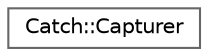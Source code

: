 digraph "Graphical Class Hierarchy"
{
 // LATEX_PDF_SIZE
  bgcolor="transparent";
  edge [fontname=Helvetica,fontsize=10,labelfontname=Helvetica,labelfontsize=10];
  node [fontname=Helvetica,fontsize=10,shape=box,height=0.2,width=0.4];
  rankdir="LR";
  Node0 [id="Node000000",label="Catch::Capturer",height=0.2,width=0.4,color="grey40", fillcolor="white", style="filled",URL="$class_catch_1_1_capturer.html",tooltip=" "];
}
